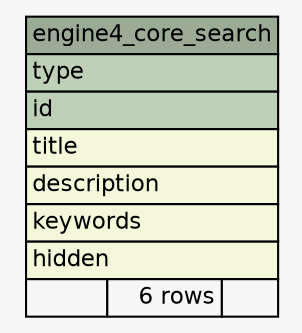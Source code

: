 // dot 2.38.0 on Windows 10 10.0
// SchemaSpy rev 590
digraph "engine4_core_search" {
  graph [
    rankdir="RL"
    bgcolor="#f7f7f7"
    nodesep="0.18"
    ranksep="0.46"
    fontname="Helvetica"
    fontsize="11"
  ];
  node [
    fontname="Helvetica"
    fontsize="11"
    shape="plaintext"
  ];
  edge [
    arrowsize="0.8"
  ];
  "engine4_core_search" [
    label=<
    <TABLE BORDER="0" CELLBORDER="1" CELLSPACING="0" BGCOLOR="#ffffff">
      <TR><TD COLSPAN="3" BGCOLOR="#9bab96" ALIGN="CENTER">engine4_core_search</TD></TR>
      <TR><TD PORT="type" COLSPAN="3" BGCOLOR="#bed1b8" ALIGN="LEFT">type</TD></TR>
      <TR><TD PORT="id" COLSPAN="3" BGCOLOR="#bed1b8" ALIGN="LEFT">id</TD></TR>
      <TR><TD PORT="title" COLSPAN="3" BGCOLOR="#f4f7da" ALIGN="LEFT">title</TD></TR>
      <TR><TD PORT="description" COLSPAN="3" BGCOLOR="#f4f7da" ALIGN="LEFT">description</TD></TR>
      <TR><TD PORT="keywords" COLSPAN="3" BGCOLOR="#f4f7da" ALIGN="LEFT">keywords</TD></TR>
      <TR><TD PORT="hidden" COLSPAN="3" BGCOLOR="#f4f7da" ALIGN="LEFT">hidden</TD></TR>
      <TR><TD ALIGN="LEFT" BGCOLOR="#f7f7f7">  </TD><TD ALIGN="RIGHT" BGCOLOR="#f7f7f7">6 rows</TD><TD ALIGN="RIGHT" BGCOLOR="#f7f7f7">  </TD></TR>
    </TABLE>>
    URL="tables/engine4_core_search.html"
    tooltip="engine4_core_search"
  ];
}
